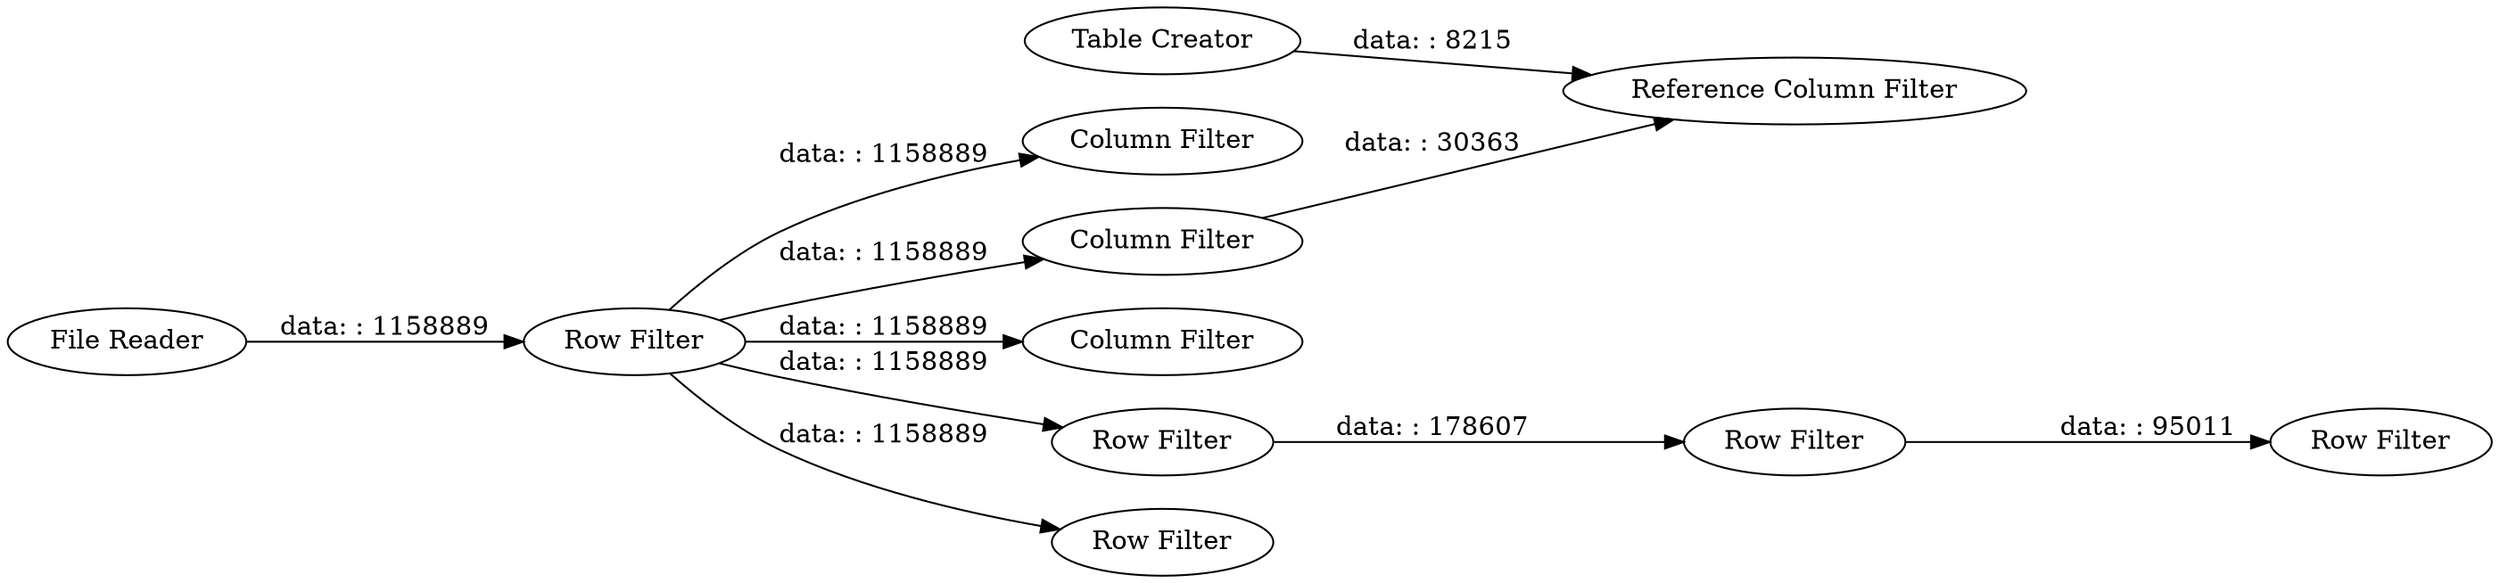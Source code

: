 digraph {
	"-6871475601984513562_12" [label="Row Filter"]
	"-6871475601984513562_6" [label="Column Filter"]
	"-6871475601984513562_2" [label="Row Filter"]
	"-6871475601984513562_9" [label="Column Filter"]
	"-6871475601984513562_5" [label="Column Filter"]
	"-6871475601984513562_8" [label="Table Creator"]
	"-6871475601984513562_10" [label="Row Filter"]
	"-6871475601984513562_11" [label="Row Filter"]
	"-6871475601984513562_7" [label="Reference Column Filter"]
	"-6871475601984513562_4" [label="Row Filter"]
	"-6871475601984513562_1" [label="File Reader"]
	"-6871475601984513562_2" -> "-6871475601984513562_6" [label="data: : 1158889"]
	"-6871475601984513562_2" -> "-6871475601984513562_11" [label="data: : 1158889"]
	"-6871475601984513562_2" -> "-6871475601984513562_5" [label="data: : 1158889"]
	"-6871475601984513562_9" -> "-6871475601984513562_7" [label="data: : 30363"]
	"-6871475601984513562_1" -> "-6871475601984513562_2" [label="data: : 1158889"]
	"-6871475601984513562_2" -> "-6871475601984513562_4" [label="data: : 1158889"]
	"-6871475601984513562_12" -> "-6871475601984513562_10" [label="data: : 95011"]
	"-6871475601984513562_8" -> "-6871475601984513562_7" [label="data: : 8215"]
	"-6871475601984513562_11" -> "-6871475601984513562_12" [label="data: : 178607"]
	"-6871475601984513562_2" -> "-6871475601984513562_9" [label="data: : 1158889"]
	rankdir=LR
}
